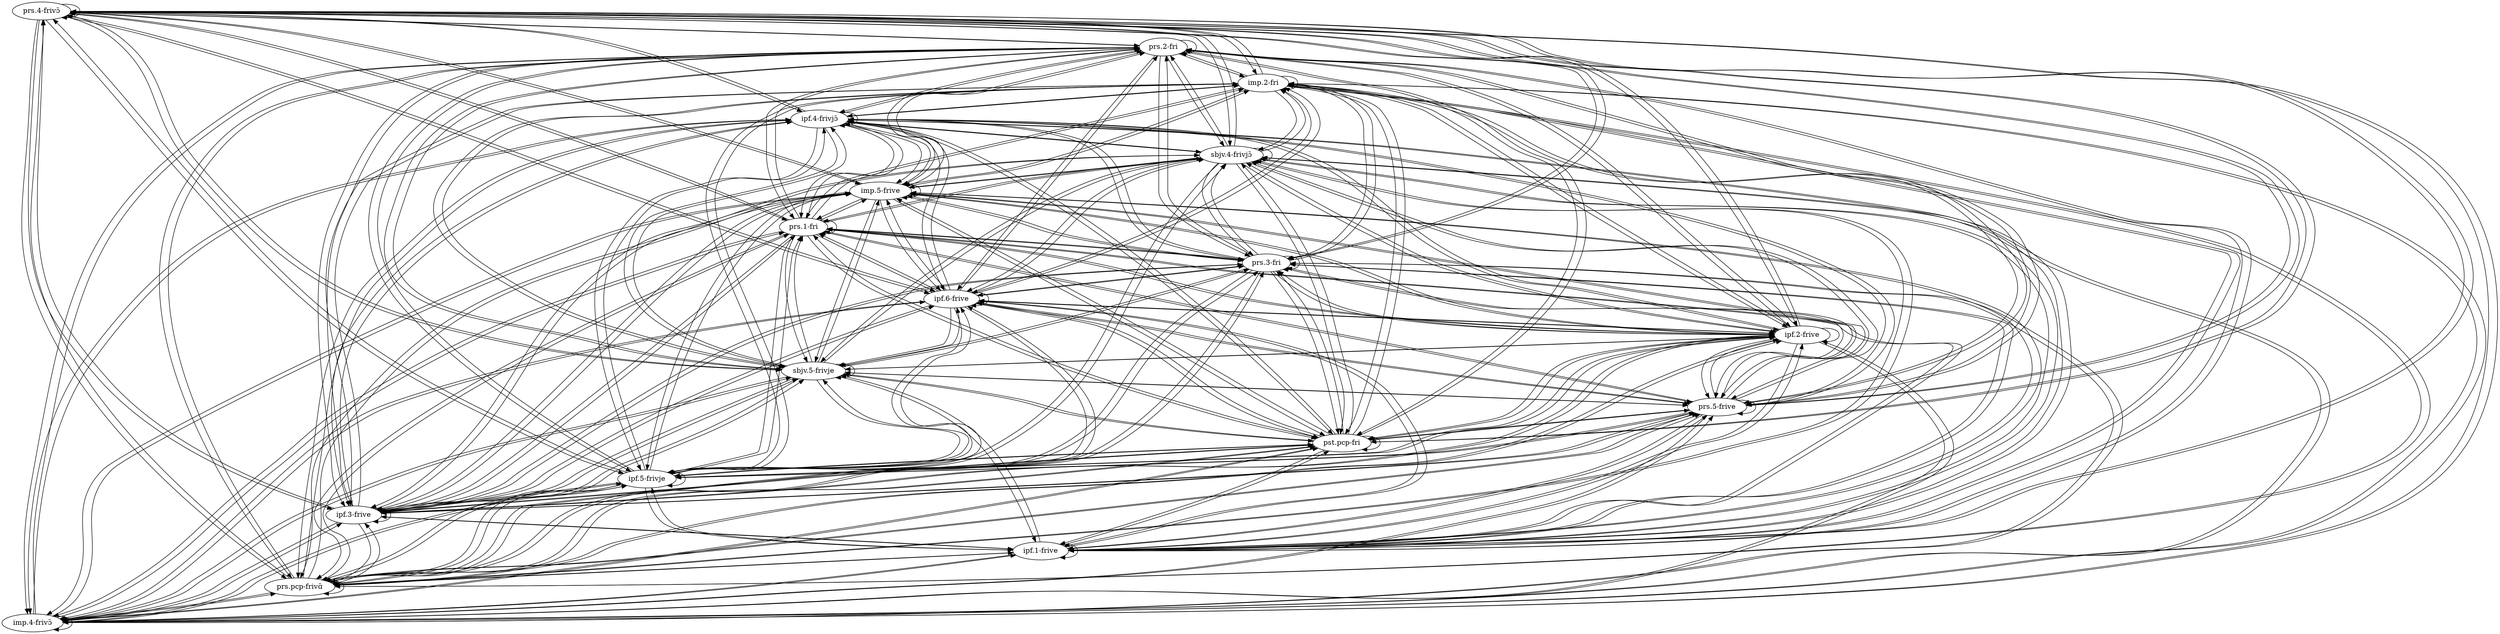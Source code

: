 digraph  {
	node [label="\N"];
	"prs.4-frivô"	 [cell="prs.4",
		label="prs.4-frivɔ̃",
		tense=prs,
		weight=0.03];
	"prs.4-frivô" -> "prs.4-frivô"	 [weight=0.03];
	"prs.2-fri"	 [cell="prs.2",
		label="prs.2-fri",
		tense=prs,
		weight=1.0];
	"prs.4-frivô" -> "prs.2-fri"	 [weight=0.24];
	"imp.4-frivô"	 [cell="imp.4",
		label="imp.4-frivɔ̃",
		tense=imp,
		weight=0.15];
	"prs.4-frivô" -> "imp.4-frivô"	 [weight=0.15];
	"prs.pcp-frivâ"	 [cell="prs.pcp",
		label="prs.pcp-frivɑ̃",
		tense="prs.pcp",
		weight=0.15];
	"prs.4-frivô" -> "prs.pcp-frivâ"	 [weight=0.15];
	"ipf.1-frivE"	 [cell="ipf.1",
		label="ipf.1-frive",
		tense=ipf,
		weight=0.03];
	"prs.4-frivô" -> "ipf.1-frivE"	 [weight=0.03];
	"ipf.3-frivE"	 [cell="ipf.3",
		label="ipf.3-frive",
		tense=ipf,
		weight=0.03];
	"prs.4-frivô" -> "ipf.3-frivE"	 [weight=0.03];
	"ipf.5-frivjE"	 [cell="ipf.5",
		label="ipf.5-frivje",
		tense=ipf,
		weight=0.03];
	"prs.4-frivô" -> "ipf.5-frivjE"	 [weight=0.03];
	"pst.pcp-fri"	 [cell="pst.pcp",
		label="pst.pcp-fri",
		tense="pst.pcp",
		weight=0.81];
	"prs.4-frivô" -> "pst.pcp-fri"	 [weight=0.6156];
	"prs.5-frivE"	 [cell="prs.5",
		label="prs.5-frive",
		tense=prs,
		weight=0.03];
	"prs.4-frivô" -> "prs.5-frivE"	 [weight=0.03];
	"sbjv.5-frivjE"	 [cell="sbjv.5",
		label="sbjv.5-frivje",
		tense=sbjv,
		weight=0.15];
	"prs.4-frivô" -> "sbjv.5-frivjE"	 [weight=0.15];
	"ipf.2-frivE"	 [cell="ipf.2",
		label="ipf.2-frive",
		tense=ipf,
		weight=0.03];
	"prs.4-frivô" -> "ipf.2-frivE"	 [weight=0.03];
	"ipf.6-frivE"	 [cell="ipf.6",
		label="ipf.6-frive",
		tense=ipf,
		weight=0.03];
	"prs.4-frivô" -> "ipf.6-frivE"	 [weight=0.03];
	"prs.3-fri"	 [cell="prs.3",
		label="prs.3-fri",
		tense=prs,
		weight=1.0];
	"prs.4-frivô" -> "prs.3-fri"	 [weight=0.24];
	"prs.1-fri"	 [cell="prs.1",
		label="prs.1-fri",
		tense=prs,
		weight=1.0];
	"prs.4-frivô" -> "prs.1-fri"	 [weight=0.56];
	"imp.5-frivE"	 [cell="imp.5",
		label="imp.5-frive",
		tense=imp,
		weight=0.14];
	"prs.4-frivô" -> "imp.5-frivE"	 [weight=0.14];
	"sbjv.4-frivjô"	 [cell="sbjv.4",
		label="sbjv.4-frivjɔ̃",
		tense=sbjv,
		weight=0.15];
	"prs.4-frivô" -> "sbjv.4-frivjô"	 [weight=0.15];
	"ipf.4-frivjô"	 [cell="ipf.4",
		label="ipf.4-frivjɔ̃",
		tense=ipf,
		weight=0.03];
	"prs.4-frivô" -> "ipf.4-frivjô"	 [weight=0.03];
	"imp.2-fri"	 [cell="imp.2",
		label="imp.2-fri",
		tense=imp,
		weight=1.0];
	"prs.4-frivô" -> "imp.2-fri"	 [weight=0.56];
	"prs.2-fri" -> "prs.4-frivô"	 [weight=0.0009];
	"prs.2-fri" -> "prs.2-fri"	 [weight=1.0];
	"prs.2-fri" -> "imp.4-frivô"	 [weight=0.0225];
	"prs.2-fri" -> "prs.pcp-frivâ"	 [weight=0.0225];
	"prs.2-fri" -> "ipf.1-frivE"	 [weight=0.0009];
	"prs.2-fri" -> "ipf.3-frivE"	 [weight=0.0009];
	"prs.2-fri" -> "ipf.5-frivjE"	 [weight=0.0009];
	"prs.2-fri" -> "pst.pcp-fri"	 [weight=0.6561];
	"prs.2-fri" -> "prs.5-frivE"	 [weight=0.0009];
	"prs.2-fri" -> "sbjv.5-frivjE"	 [weight=0.0225];
	"prs.2-fri" -> "ipf.2-frivE"	 [weight=0.0009];
	"prs.2-fri" -> "ipf.6-frivE"	 [weight=0.0009];
	"prs.2-fri" -> "prs.3-fri"	 [weight=1.0];
	"prs.2-fri" -> "prs.1-fri"	 [weight=1.0];
	"prs.2-fri" -> "imp.5-frivE"	 [weight=0.0196];
	"prs.2-fri" -> "sbjv.4-frivjô"	 [weight=0.0225];
	"prs.2-fri" -> "ipf.4-frivjô"	 [weight=0.0009];
	"prs.2-fri" -> "imp.2-fri"	 [weight=1.0];
	"imp.4-frivô" -> "prs.4-frivô"	 [weight=0.03];
	"imp.4-frivô" -> "prs.2-fri"	 [weight=0.56];
	"imp.4-frivô" -> "imp.4-frivô"	 [weight=0.15];
	"imp.4-frivô" -> "prs.pcp-frivâ"	 [weight=0.15];
	"imp.4-frivô" -> "ipf.1-frivE"	 [weight=0.03];
	"imp.4-frivô" -> "ipf.3-frivE"	 [weight=0.03];
	"imp.4-frivô" -> "ipf.5-frivjE"	 [weight=0.03];
	"imp.4-frivô" -> "pst.pcp-fri"	 [weight=0.6156];
	"imp.4-frivô" -> "prs.5-frivE"	 [weight=0.03];
	"imp.4-frivô" -> "sbjv.5-frivjE"	 [weight=0.15];
	"imp.4-frivô" -> "ipf.2-frivE"	 [weight=0.03];
	"imp.4-frivô" -> "ipf.6-frivE"	 [weight=0.03];
	"imp.4-frivô" -> "prs.3-fri"	 [weight=0.56];
	"imp.4-frivô" -> "prs.1-fri"	 [weight=0.56];
	"imp.4-frivô" -> "imp.5-frivE"	 [weight=0.14];
	"imp.4-frivô" -> "sbjv.4-frivjô"	 [weight=0.15];
	"imp.4-frivô" -> "ipf.4-frivjô"	 [weight=0.03];
	"imp.4-frivô" -> "imp.2-fri"	 [weight=0.56];
	"prs.pcp-frivâ" -> "prs.4-frivô"	 [weight=0.03];
	"prs.pcp-frivâ" -> "prs.2-fri"	 [weight=0.56];
	"prs.pcp-frivâ" -> "imp.4-frivô"	 [weight=0.15];
	"prs.pcp-frivâ" -> "prs.pcp-frivâ"	 [weight=0.15];
	"prs.pcp-frivâ" -> "ipf.1-frivE"	 [weight=0.03];
	"prs.pcp-frivâ" -> "ipf.3-frivE"	 [weight=0.03];
	"prs.pcp-frivâ" -> "ipf.5-frivjE"	 [weight=0.03];
	"prs.pcp-frivâ" -> "pst.pcp-fri"	 [weight=0.6156];
	"prs.pcp-frivâ" -> "prs.5-frivE"	 [weight=0.03];
	"prs.pcp-frivâ" -> "sbjv.5-frivjE"	 [weight=0.15];
	"prs.pcp-frivâ" -> "ipf.2-frivE"	 [weight=0.03];
	"prs.pcp-frivâ" -> "ipf.6-frivE"	 [weight=0.03];
	"prs.pcp-frivâ" -> "prs.3-fri"	 [weight=0.56];
	"prs.pcp-frivâ" -> "prs.1-fri"	 [weight=0.56];
	"prs.pcp-frivâ" -> "imp.5-frivE"	 [weight=0.14];
	"prs.pcp-frivâ" -> "sbjv.4-frivjô"	 [weight=0.15];
	"prs.pcp-frivâ" -> "ipf.4-frivjô"	 [weight=0.03];
	"prs.pcp-frivâ" -> "imp.2-fri"	 [weight=0.56];
	"ipf.1-frivE" -> "prs.4-frivô"	 [weight=0.03];
	"ipf.1-frivE" -> "prs.2-fri"	 [weight=0.24];
	"ipf.1-frivE" -> "imp.4-frivô"	 [weight=0.15];
	"ipf.1-frivE" -> "prs.pcp-frivâ"	 [weight=0.15];
	"ipf.1-frivE" -> "ipf.1-frivE"	 [weight=0.03];
	"ipf.1-frivE" -> "ipf.3-frivE"	 [weight=0.03];
	"ipf.1-frivE" -> "ipf.5-frivjE"	 [weight=0.03];
	"ipf.1-frivE" -> "pst.pcp-fri"	 [weight=0.6156];
	"ipf.1-frivE" -> "prs.5-frivE"	 [weight=0.03];
	"ipf.1-frivE" -> "sbjv.5-frivjE"	 [weight=0.15];
	"ipf.1-frivE" -> "ipf.2-frivE"	 [weight=0.03];
	"ipf.1-frivE" -> "ipf.6-frivE"	 [weight=0.03];
	"ipf.1-frivE" -> "prs.3-fri"	 [weight=0.24];
	"ipf.1-frivE" -> "prs.1-fri"	 [weight=0.56];
	"ipf.1-frivE" -> "imp.5-frivE"	 [weight=0.14];
	"ipf.1-frivE" -> "sbjv.4-frivjô"	 [weight=0.15];
	"ipf.1-frivE" -> "ipf.4-frivjô"	 [weight=0.03];
	"ipf.1-frivE" -> "imp.2-fri"	 [weight=0.56];
	"ipf.3-frivE" -> "prs.4-frivô"	 [weight=0.03];
	"ipf.3-frivE" -> "prs.2-fri"	 [weight=0.24];
	"ipf.3-frivE" -> "imp.4-frivô"	 [weight=0.15];
	"ipf.3-frivE" -> "prs.pcp-frivâ"	 [weight=0.15];
	"ipf.3-frivE" -> "ipf.1-frivE"	 [weight=0.03];
	"ipf.3-frivE" -> "ipf.3-frivE"	 [weight=0.03];
	"ipf.3-frivE" -> "ipf.5-frivjE"	 [weight=0.03];
	"ipf.3-frivE" -> "pst.pcp-fri"	 [weight=0.6156];
	"ipf.3-frivE" -> "prs.5-frivE"	 [weight=0.03];
	"ipf.3-frivE" -> "sbjv.5-frivjE"	 [weight=0.15];
	"ipf.3-frivE" -> "ipf.2-frivE"	 [weight=0.03];
	"ipf.3-frivE" -> "ipf.6-frivE"	 [weight=0.03];
	"ipf.3-frivE" -> "prs.3-fri"	 [weight=0.24];
	"ipf.3-frivE" -> "prs.1-fri"	 [weight=0.56];
	"ipf.3-frivE" -> "imp.5-frivE"	 [weight=0.14];
	"ipf.3-frivE" -> "sbjv.4-frivjô"	 [weight=0.15];
	"ipf.3-frivE" -> "ipf.4-frivjô"	 [weight=0.03];
	"ipf.3-frivE" -> "imp.2-fri"	 [weight=0.56];
	"ipf.5-frivjE" -> "prs.4-frivô"	 [weight=0.0276];
	"ipf.5-frivjE" -> "prs.2-fri"	 [weight=0.24];
	"ipf.5-frivjE" -> "imp.4-frivô"	 [weight=0.138];
	"ipf.5-frivjE" -> "prs.pcp-frivâ"	 [weight=0.138];
	"ipf.5-frivjE" -> "ipf.1-frivE"	 [weight=0.0276];
	"ipf.5-frivjE" -> "ipf.3-frivE"	 [weight=0.0276];
	"ipf.5-frivjE" -> "ipf.5-frivjE"	 [weight=0.03];
	"ipf.5-frivjE" -> "pst.pcp-fri"	 [weight=0.6156];
	"ipf.5-frivjE" -> "prs.5-frivE"	 [weight=0.0276];
	"ipf.5-frivjE" -> "sbjv.5-frivjE"	 [weight=0.15];
	"ipf.5-frivjE" -> "ipf.2-frivE"	 [weight=0.0276];
	"ipf.5-frivjE" -> "ipf.6-frivE"	 [weight=0.0276];
	"ipf.5-frivjE" -> "prs.3-fri"	 [weight=0.24];
	"ipf.5-frivjE" -> "prs.1-fri"	 [weight=0.56];
	"ipf.5-frivjE" -> "imp.5-frivE"	 [weight=0.1288];
	"ipf.5-frivjE" -> "sbjv.4-frivjô"	 [weight=0.15];
	"ipf.5-frivjE" -> "ipf.4-frivjô"	 [weight=0.03];
	"ipf.5-frivjE" -> "imp.2-fri"	 [weight=0.56];
	"pst.pcp-fri" -> "prs.4-frivô"	 [weight=0.012];
	"pst.pcp-fri" -> "prs.2-fri"	 [weight=1.0];
	"pst.pcp-fri" -> "imp.4-frivô"	 [weight=0.06];
	"pst.pcp-fri" -> "prs.pcp-frivâ"	 [weight=0.06];
	"pst.pcp-fri" -> "ipf.1-frivE"	 [weight=0.012];
	"pst.pcp-fri" -> "ipf.3-frivE"	 [weight=0.012];
	"pst.pcp-fri" -> "ipf.5-frivjE"	 [weight=0.012];
	"pst.pcp-fri" -> "pst.pcp-fri"	 [weight=0.81];
	"pst.pcp-fri" -> "prs.5-frivE"	 [weight=0.0123];
	"pst.pcp-fri" -> "sbjv.5-frivjE"	 [weight=0.06];
	"pst.pcp-fri" -> "ipf.2-frivE"	 [weight=0.012];
	"pst.pcp-fri" -> "ipf.6-frivE"	 [weight=0.012];
	"pst.pcp-fri" -> "prs.3-fri"	 [weight=1.0];
	"pst.pcp-fri" -> "prs.1-fri"	 [weight=1.0];
	"pst.pcp-fri" -> "imp.5-frivE"	 [weight=0.0574];
	"pst.pcp-fri" -> "sbjv.4-frivjô"	 [weight=0.06];
	"pst.pcp-fri" -> "ipf.4-frivjô"	 [weight=0.012];
	"pst.pcp-fri" -> "imp.2-fri"	 [weight=1.0];
	"prs.5-frivE" -> "prs.4-frivô"	 [weight=0.03];
	"prs.5-frivE" -> "prs.2-fri"	 [weight=0.24];
	"prs.5-frivE" -> "imp.4-frivô"	 [weight=0.15];
	"prs.5-frivE" -> "prs.pcp-frivâ"	 [weight=0.15];
	"prs.5-frivE" -> "ipf.1-frivE"	 [weight=0.03];
	"prs.5-frivE" -> "ipf.3-frivE"	 [weight=0.03];
	"prs.5-frivE" -> "ipf.5-frivjE"	 [weight=0.03];
	"prs.5-frivE" -> "pst.pcp-fri"	 [weight=0.6156];
	"prs.5-frivE" -> "prs.5-frivE"	 [weight=0.03];
	"prs.5-frivE" -> "sbjv.5-frivjE"	 [weight=0.15];
	"prs.5-frivE" -> "ipf.2-frivE"	 [weight=0.03];
	"prs.5-frivE" -> "ipf.6-frivE"	 [weight=0.03];
	"prs.5-frivE" -> "prs.3-fri"	 [weight=0.24];
	"prs.5-frivE" -> "prs.1-fri"	 [weight=0.56];
	"prs.5-frivE" -> "imp.5-frivE"	 [weight=0.14];
	"prs.5-frivE" -> "sbjv.4-frivjô"	 [weight=0.15];
	"prs.5-frivE" -> "ipf.4-frivjô"	 [weight=0.03];
	"prs.5-frivE" -> "imp.2-fri"	 [weight=0.56];
	"sbjv.5-frivjE" -> "prs.4-frivô"	 [weight=0.0276];
	"sbjv.5-frivjE" -> "prs.2-fri"	 [weight=0.56];
	"sbjv.5-frivjE" -> "imp.4-frivô"	 [weight=0.138];
	"sbjv.5-frivjE" -> "prs.pcp-frivâ"	 [weight=0.138];
	"sbjv.5-frivjE" -> "ipf.1-frivE"	 [weight=0.0276];
	"sbjv.5-frivjE" -> "ipf.3-frivE"	 [weight=0.0276];
	"sbjv.5-frivjE" -> "ipf.5-frivjE"	 [weight=0.03];
	"sbjv.5-frivjE" -> "pst.pcp-fri"	 [weight=0.6156];
	"sbjv.5-frivjE" -> "prs.5-frivE"	 [weight=0.0276];
	"sbjv.5-frivjE" -> "sbjv.5-frivjE"	 [weight=0.15];
	"sbjv.5-frivjE" -> "ipf.2-frivE"	 [weight=0.0276];
	"sbjv.5-frivjE" -> "ipf.6-frivE"	 [weight=0.0276];
	"sbjv.5-frivjE" -> "prs.3-fri"	 [weight=0.56];
	"sbjv.5-frivjE" -> "prs.1-fri"	 [weight=0.56];
	"sbjv.5-frivjE" -> "imp.5-frivE"	 [weight=0.1288];
	"sbjv.5-frivjE" -> "sbjv.4-frivjô"	 [weight=0.15];
	"sbjv.5-frivjE" -> "ipf.4-frivjô"	 [weight=0.03];
	"sbjv.5-frivjE" -> "imp.2-fri"	 [weight=0.56];
	"ipf.2-frivE" -> "prs.4-frivô"	 [weight=0.03];
	"ipf.2-frivE" -> "prs.2-fri"	 [weight=0.24];
	"ipf.2-frivE" -> "imp.4-frivô"	 [weight=0.15];
	"ipf.2-frivE" -> "prs.pcp-frivâ"	 [weight=0.15];
	"ipf.2-frivE" -> "ipf.1-frivE"	 [weight=0.03];
	"ipf.2-frivE" -> "ipf.3-frivE"	 [weight=0.03];
	"ipf.2-frivE" -> "ipf.5-frivjE"	 [weight=0.03];
	"ipf.2-frivE" -> "pst.pcp-fri"	 [weight=0.6156];
	"ipf.2-frivE" -> "prs.5-frivE"	 [weight=0.03];
	"ipf.2-frivE" -> "sbjv.5-frivjE"	 [weight=0.15];
	"ipf.2-frivE" -> "ipf.2-frivE"	 [weight=0.03];
	"ipf.2-frivE" -> "ipf.6-frivE"	 [weight=0.03];
	"ipf.2-frivE" -> "prs.3-fri"	 [weight=0.24];
	"ipf.2-frivE" -> "prs.1-fri"	 [weight=0.56];
	"ipf.2-frivE" -> "imp.5-frivE"	 [weight=0.14];
	"ipf.2-frivE" -> "sbjv.4-frivjô"	 [weight=0.15];
	"ipf.2-frivE" -> "ipf.4-frivjô"	 [weight=0.03];
	"ipf.2-frivE" -> "imp.2-fri"	 [weight=0.56];
	"ipf.6-frivE" -> "prs.4-frivô"	 [weight=0.03];
	"ipf.6-frivE" -> "prs.2-fri"	 [weight=0.24];
	"ipf.6-frivE" -> "imp.4-frivô"	 [weight=0.15];
	"ipf.6-frivE" -> "prs.pcp-frivâ"	 [weight=0.15];
	"ipf.6-frivE" -> "ipf.1-frivE"	 [weight=0.03];
	"ipf.6-frivE" -> "ipf.3-frivE"	 [weight=0.03];
	"ipf.6-frivE" -> "ipf.5-frivjE"	 [weight=0.03];
	"ipf.6-frivE" -> "pst.pcp-fri"	 [weight=0.6156];
	"ipf.6-frivE" -> "prs.5-frivE"	 [weight=0.03];
	"ipf.6-frivE" -> "sbjv.5-frivjE"	 [weight=0.15];
	"ipf.6-frivE" -> "ipf.2-frivE"	 [weight=0.03];
	"ipf.6-frivE" -> "ipf.6-frivE"	 [weight=0.03];
	"ipf.6-frivE" -> "prs.3-fri"	 [weight=0.24];
	"ipf.6-frivE" -> "prs.1-fri"	 [weight=0.56];
	"ipf.6-frivE" -> "imp.5-frivE"	 [weight=0.14];
	"ipf.6-frivE" -> "sbjv.4-frivjô"	 [weight=0.15];
	"ipf.6-frivE" -> "ipf.4-frivjô"	 [weight=0.03];
	"ipf.6-frivE" -> "imp.2-fri"	 [weight=0.56];
	"prs.3-fri" -> "prs.4-frivô"	 [weight=0.0009];
	"prs.3-fri" -> "prs.2-fri"	 [weight=1.0];
	"prs.3-fri" -> "imp.4-frivô"	 [weight=0.0225];
	"prs.3-fri" -> "prs.pcp-frivâ"	 [weight=0.0225];
	"prs.3-fri" -> "ipf.1-frivE"	 [weight=0.0009];
	"prs.3-fri" -> "ipf.3-frivE"	 [weight=0.0009];
	"prs.3-fri" -> "ipf.5-frivjE"	 [weight=0.0009];
	"prs.3-fri" -> "pst.pcp-fri"	 [weight=0.6561];
	"prs.3-fri" -> "prs.5-frivE"	 [weight=0.0009];
	"prs.3-fri" -> "sbjv.5-frivjE"	 [weight=0.0225];
	"prs.3-fri" -> "ipf.2-frivE"	 [weight=0.0009];
	"prs.3-fri" -> "ipf.6-frivE"	 [weight=0.0009];
	"prs.3-fri" -> "prs.3-fri"	 [weight=1.0];
	"prs.3-fri" -> "prs.1-fri"	 [weight=1.0];
	"prs.3-fri" -> "imp.5-frivE"	 [weight=0.0196];
	"prs.3-fri" -> "sbjv.4-frivjô"	 [weight=0.0225];
	"prs.3-fri" -> "ipf.4-frivjô"	 [weight=0.0009];
	"prs.3-fri" -> "imp.2-fri"	 [weight=1.0];
	"prs.1-fri" -> "prs.4-frivô"	 [weight=0.0045];
	"prs.1-fri" -> "prs.2-fri"	 [weight=1.0];
	"prs.1-fri" -> "imp.4-frivô"	 [weight=0.0225];
	"prs.1-fri" -> "prs.pcp-frivâ"	 [weight=0.0225];
	"prs.1-fri" -> "ipf.1-frivE"	 [weight=0.0045];
	"prs.1-fri" -> "ipf.3-frivE"	 [weight=0.0045];
	"prs.1-fri" -> "ipf.5-frivjE"	 [weight=0.0045];
	"prs.1-fri" -> "pst.pcp-fri"	 [weight=0.6561];
	"prs.1-fri" -> "prs.5-frivE"	 [weight=0.0042];
	"prs.1-fri" -> "sbjv.5-frivjE"	 [weight=0.0225];
	"prs.1-fri" -> "ipf.2-frivE"	 [weight=0.0045];
	"prs.1-fri" -> "ipf.6-frivE"	 [weight=0.0045];
	"prs.1-fri" -> "prs.3-fri"	 [weight=1.0];
	"prs.1-fri" -> "prs.1-fri"	 [weight=1.0];
	"prs.1-fri" -> "imp.5-frivE"	 [weight=0.0196];
	"prs.1-fri" -> "sbjv.4-frivjô"	 [weight=0.0225];
	"prs.1-fri" -> "ipf.4-frivjô"	 [weight=0.0045];
	"prs.1-fri" -> "imp.2-fri"	 [weight=1.0];
	"imp.5-frivE" -> "prs.4-frivô"	 [weight=0.03];
	"imp.5-frivE" -> "prs.2-fri"	 [weight=0.56];
	"imp.5-frivE" -> "imp.4-frivô"	 [weight=0.15];
	"imp.5-frivE" -> "prs.pcp-frivâ"	 [weight=0.15];
	"imp.5-frivE" -> "ipf.1-frivE"	 [weight=0.03];
	"imp.5-frivE" -> "ipf.3-frivE"	 [weight=0.03];
	"imp.5-frivE" -> "ipf.5-frivjE"	 [weight=0.03];
	"imp.5-frivE" -> "pst.pcp-fri"	 [weight=0.6156];
	"imp.5-frivE" -> "prs.5-frivE"	 [weight=0.03];
	"imp.5-frivE" -> "sbjv.5-frivjE"	 [weight=0.15];
	"imp.5-frivE" -> "ipf.2-frivE"	 [weight=0.03];
	"imp.5-frivE" -> "ipf.6-frivE"	 [weight=0.03];
	"imp.5-frivE" -> "prs.3-fri"	 [weight=0.56];
	"imp.5-frivE" -> "prs.1-fri"	 [weight=0.56];
	"imp.5-frivE" -> "imp.5-frivE"	 [weight=0.14];
	"imp.5-frivE" -> "sbjv.4-frivjô"	 [weight=0.15];
	"imp.5-frivE" -> "ipf.4-frivjô"	 [weight=0.03];
	"imp.5-frivE" -> "imp.2-fri"	 [weight=0.56];
	"sbjv.4-frivjô" -> "prs.4-frivô"	 [weight=0.0276];
	"sbjv.4-frivjô" -> "prs.2-fri"	 [weight=0.56];
	"sbjv.4-frivjô" -> "imp.4-frivô"	 [weight=0.138];
	"sbjv.4-frivjô" -> "prs.pcp-frivâ"	 [weight=0.138];
	"sbjv.4-frivjô" -> "ipf.1-frivE"	 [weight=0.0276];
	"sbjv.4-frivjô" -> "ipf.3-frivE"	 [weight=0.0276];
	"sbjv.4-frivjô" -> "ipf.5-frivjE"	 [weight=0.03];
	"sbjv.4-frivjô" -> "pst.pcp-fri"	 [weight=0.6156];
	"sbjv.4-frivjô" -> "prs.5-frivE"	 [weight=0.0276];
	"sbjv.4-frivjô" -> "sbjv.5-frivjE"	 [weight=0.15];
	"sbjv.4-frivjô" -> "ipf.2-frivE"	 [weight=0.0276];
	"sbjv.4-frivjô" -> "ipf.6-frivE"	 [weight=0.0276];
	"sbjv.4-frivjô" -> "prs.3-fri"	 [weight=0.56];
	"sbjv.4-frivjô" -> "prs.1-fri"	 [weight=0.56];
	"sbjv.4-frivjô" -> "imp.5-frivE"	 [weight=0.1288];
	"sbjv.4-frivjô" -> "sbjv.4-frivjô"	 [weight=0.15];
	"sbjv.4-frivjô" -> "ipf.4-frivjô"	 [weight=0.03];
	"sbjv.4-frivjô" -> "imp.2-fri"	 [weight=0.56];
	"ipf.4-frivjô" -> "prs.4-frivô"	 [weight=0.0276];
	"ipf.4-frivjô" -> "prs.2-fri"	 [weight=0.24];
	"ipf.4-frivjô" -> "imp.4-frivô"	 [weight=0.138];
	"ipf.4-frivjô" -> "prs.pcp-frivâ"	 [weight=0.138];
	"ipf.4-frivjô" -> "ipf.1-frivE"	 [weight=0.0276];
	"ipf.4-frivjô" -> "ipf.3-frivE"	 [weight=0.0276];
	"ipf.4-frivjô" -> "ipf.5-frivjE"	 [weight=0.03];
	"ipf.4-frivjô" -> "pst.pcp-fri"	 [weight=0.6156];
	"ipf.4-frivjô" -> "prs.5-frivE"	 [weight=0.0276];
	"ipf.4-frivjô" -> "sbjv.5-frivjE"	 [weight=0.15];
	"ipf.4-frivjô" -> "ipf.2-frivE"	 [weight=0.0276];
	"ipf.4-frivjô" -> "ipf.6-frivE"	 [weight=0.0276];
	"ipf.4-frivjô" -> "prs.3-fri"	 [weight=0.24];
	"ipf.4-frivjô" -> "prs.1-fri"	 [weight=0.56];
	"ipf.4-frivjô" -> "imp.5-frivE"	 [weight=0.1288];
	"ipf.4-frivjô" -> "sbjv.4-frivjô"	 [weight=0.15];
	"ipf.4-frivjô" -> "ipf.4-frivjô"	 [weight=0.03];
	"ipf.4-frivjô" -> "imp.2-fri"	 [weight=0.56];
	"imp.2-fri" -> "prs.4-frivô"	 [weight=0.0045];
	"imp.2-fri" -> "prs.2-fri"	 [weight=1.0];
	"imp.2-fri" -> "imp.4-frivô"	 [weight=0.0225];
	"imp.2-fri" -> "prs.pcp-frivâ"	 [weight=0.0225];
	"imp.2-fri" -> "ipf.1-frivE"	 [weight=0.0045];
	"imp.2-fri" -> "ipf.3-frivE"	 [weight=0.0045];
	"imp.2-fri" -> "ipf.5-frivjE"	 [weight=0.0045];
	"imp.2-fri" -> "pst.pcp-fri"	 [weight=0.6561];
	"imp.2-fri" -> "prs.5-frivE"	 [weight=0.0042];
	"imp.2-fri" -> "sbjv.5-frivjE"	 [weight=0.0225];
	"imp.2-fri" -> "ipf.2-frivE"	 [weight=0.0045];
	"imp.2-fri" -> "ipf.6-frivE"	 [weight=0.0045];
	"imp.2-fri" -> "prs.3-fri"	 [weight=1.0];
	"imp.2-fri" -> "prs.1-fri"	 [weight=1.0];
	"imp.2-fri" -> "imp.5-frivE"	 [weight=0.0196];
	"imp.2-fri" -> "sbjv.4-frivjô"	 [weight=0.0225];
	"imp.2-fri" -> "ipf.4-frivjô"	 [weight=0.0045];
	"imp.2-fri" -> "imp.2-fri"	 [weight=1.0];
}
